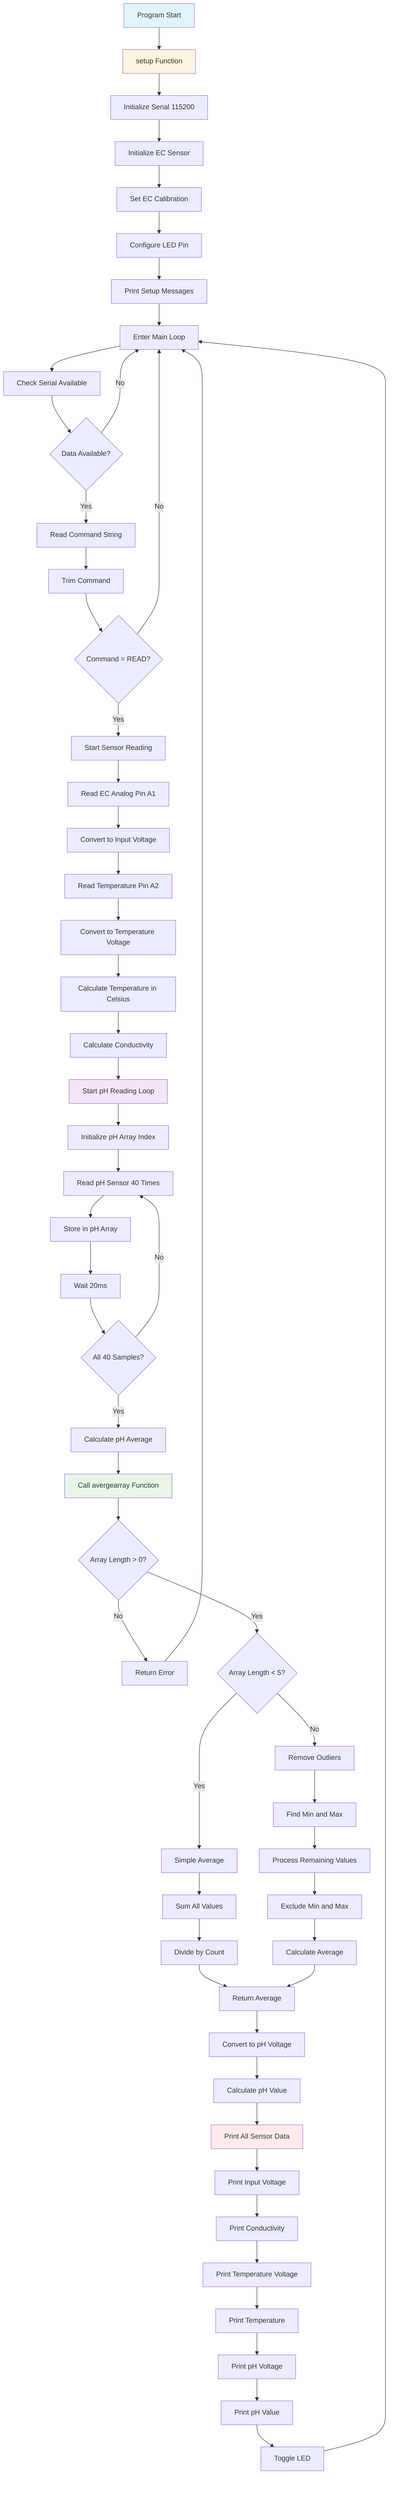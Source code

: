 flowchart TD
    A[Program Start] --> B[setup Function]
    B --> C[Initialize Serial 115200]
    C --> D[Initialize EC Sensor]
    D --> E[Set EC Calibration]
    E --> F[Configure LED Pin]
    F --> G[Print Setup Messages]
    G --> H[Enter Main Loop]
    
    H --> I[Check Serial Available]
    I --> J{Data Available?}
    J -->|No| H
    J -->|Yes| K[Read Command String]
    K --> L[Trim Command]
    L --> M{Command = READ?}
    M -->|No| H
    M -->|Yes| N[Start Sensor Reading]
    
    N --> O[Read EC Analog Pin A1]
    O --> P[Convert to Input Voltage]
    P --> Q[Read Temperature Pin A2]
    Q --> R[Convert to Temperature Voltage]
    R --> S[Calculate Temperature in Celsius]
    S --> T[Calculate Conductivity]
    
    T --> U[Start pH Reading Loop]
    U --> V[Initialize pH Array Index]
    V --> W[Read pH Sensor 40 Times]
    W --> X[Store in pH Array]
    X --> Y[Wait 20ms]
    Y --> Z{All 40 Samples?}
    Z -->|No| W
    Z -->|Yes| AA[Calculate pH Average]
    
    AA --> BB[Call avergearray Function]
    BB --> CC{Array Length > 0?}
    CC -->|No| DD[Return Error]
    CC -->|Yes| EE{Array Length < 5?}
    EE -->|Yes| FF[Simple Average]
    EE -->|No| GG[Remove Outliers]
    
    FF --> HH[Sum All Values]
    HH --> II[Divide by Count]
    II --> JJ[Return Average]
    
    GG --> KK[Find Min and Max]
    KK --> LL[Process Remaining Values]
    LL --> MM[Exclude Min and Max]
    MM --> NN[Calculate Average]
    NN --> JJ
    
    JJ --> OO[Convert to pH Voltage]
    OO --> PP[Calculate pH Value]
    PP --> QQ[Print All Sensor Data]
    
    QQ --> RR[Print Input Voltage]
    RR --> SS[Print Conductivity]
    SS --> TT[Print Temperature Voltage]
    TT --> UU[Print Temperature]
    UU --> VV[Print pH Voltage]
    VV --> WW[Print pH Value]
    WW --> XX[Toggle LED]
    XX --> H
    
    DD --> H
    
    style A fill:#e1f5fe
    style B fill:#fff3e0
    style U fill:#f3e5f5
    style BB fill:#e8f5e8
    style QQ fill:#ffebee
